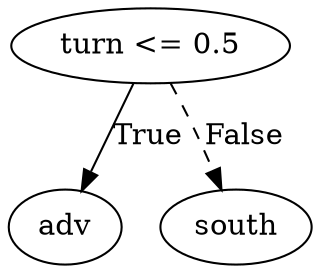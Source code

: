 digraph {
0 [label="turn <= 0.5"];
1 [label="adv"];
0 -> 1 [label="True"];
2 [label="south"];
0 -> 2 [style="dashed", label="False"];

}